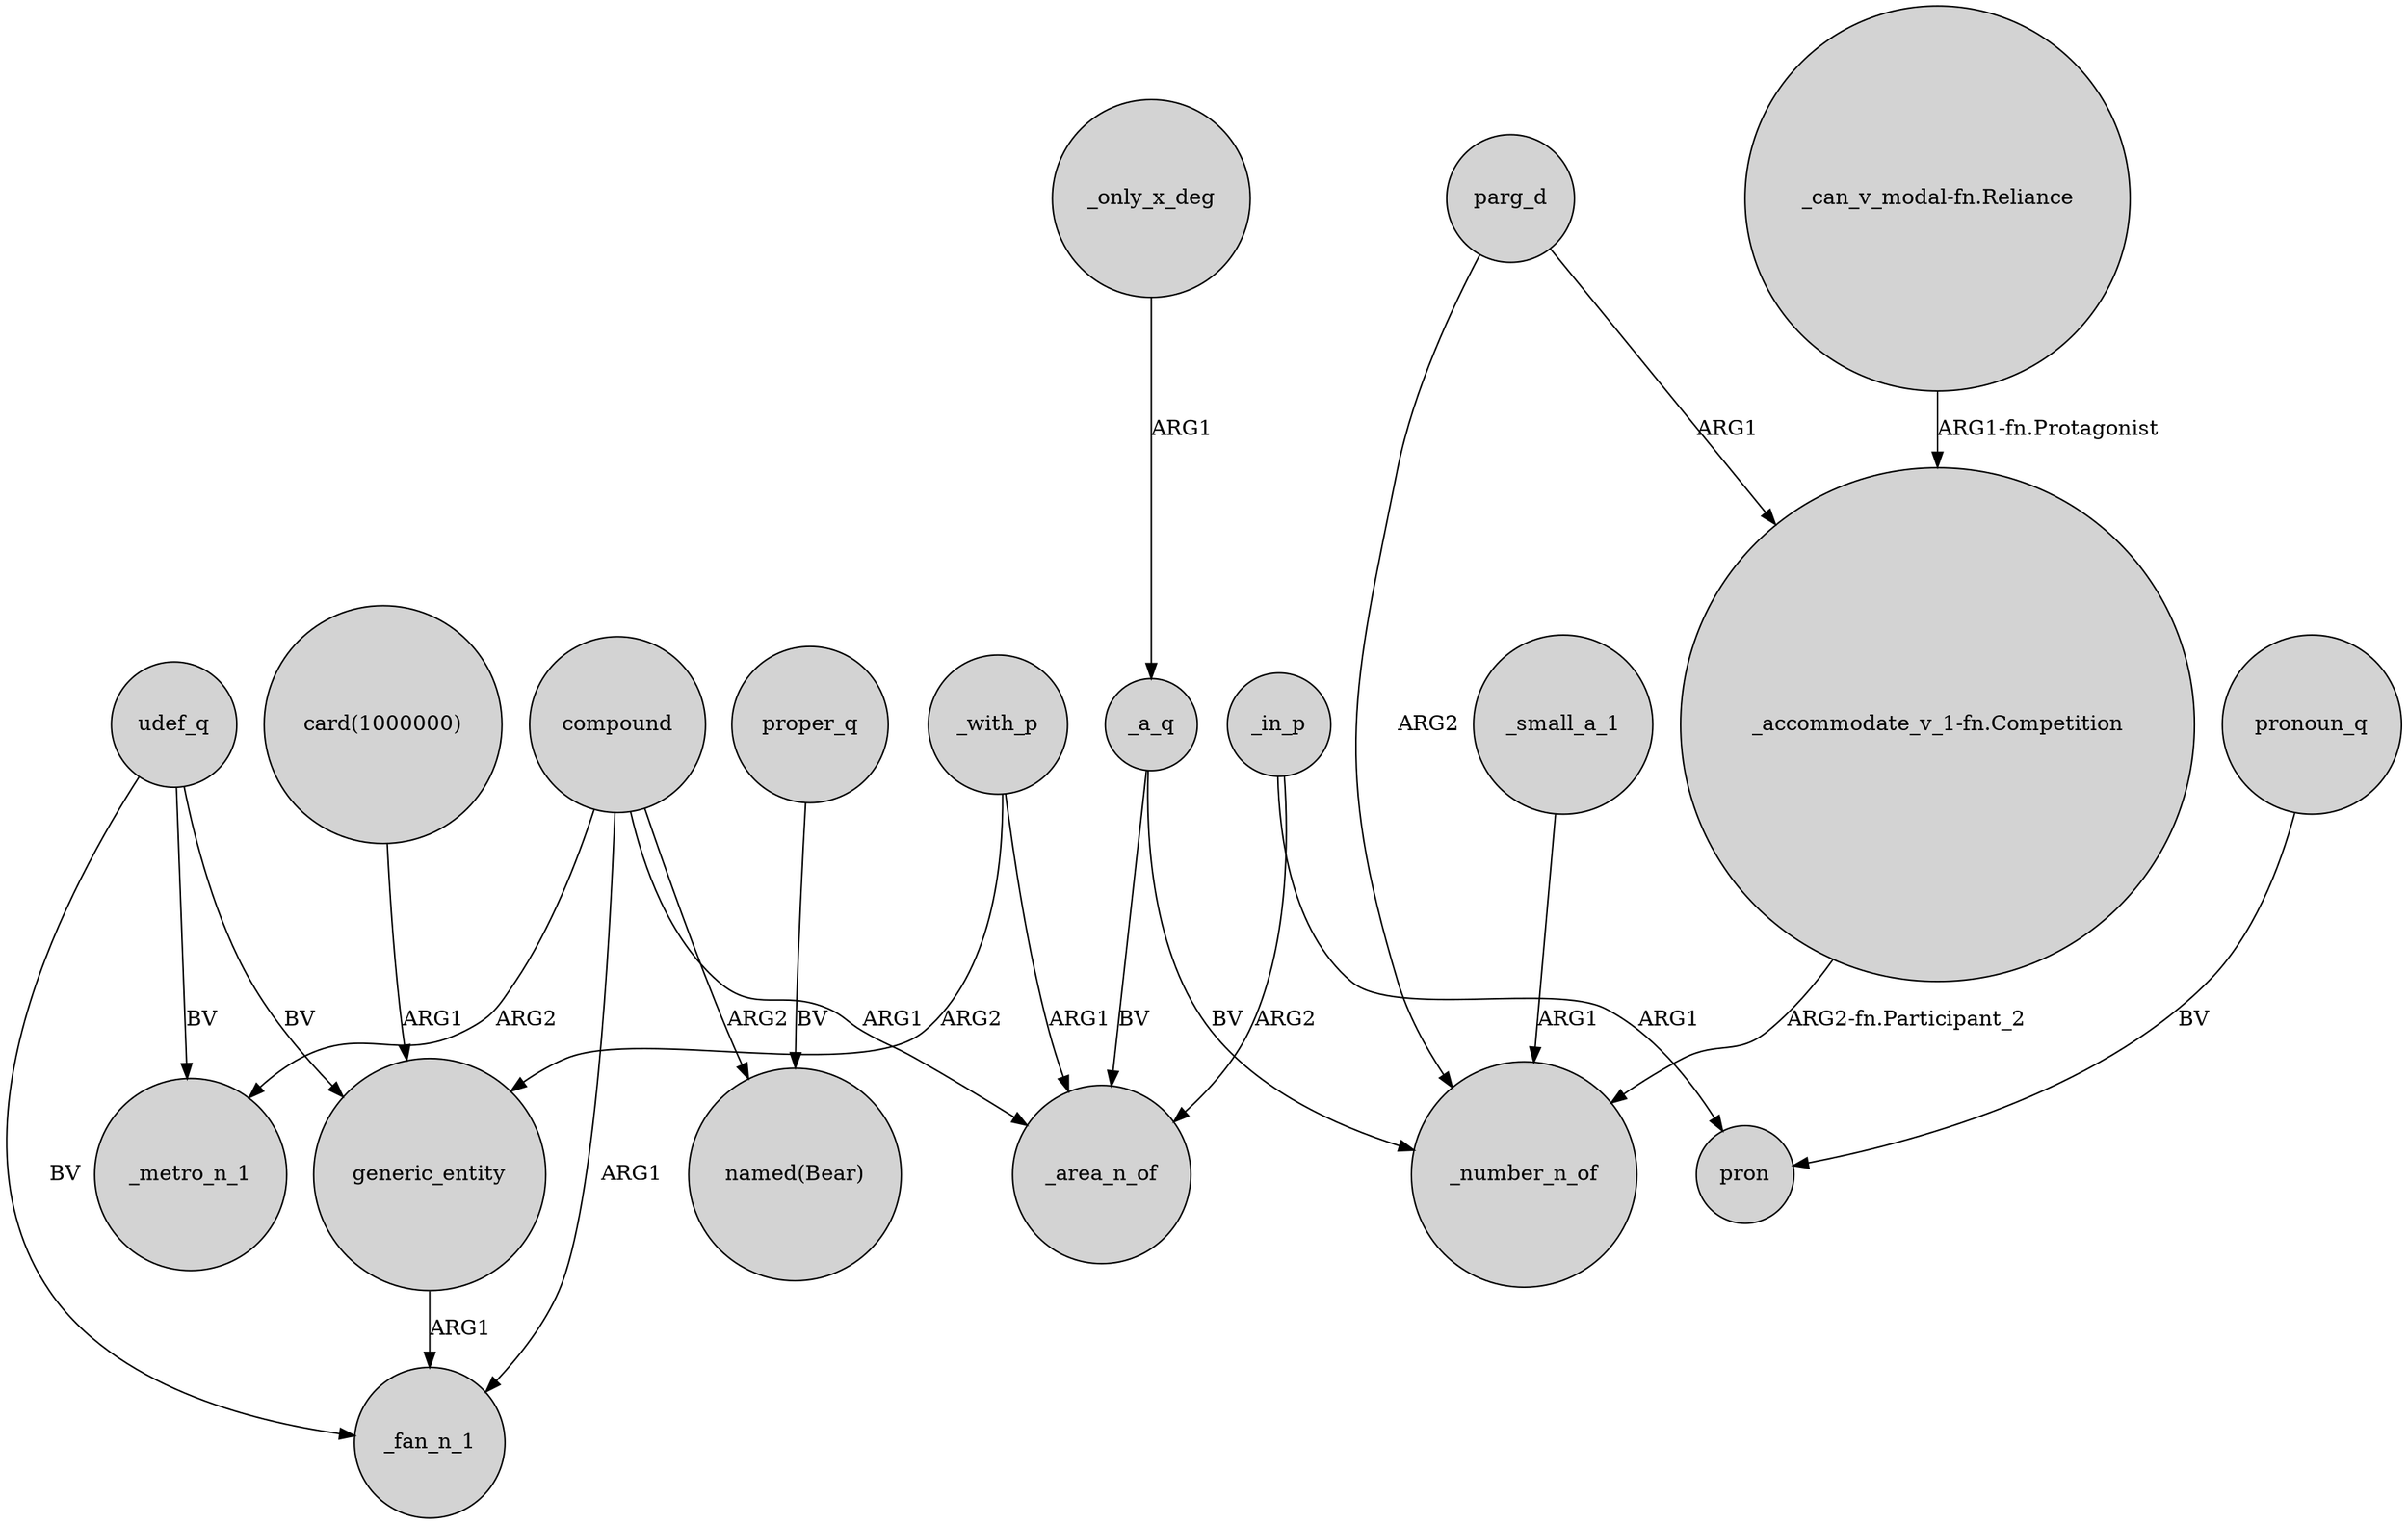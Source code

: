 digraph {
	node [shape=circle style=filled]
	compound -> _metro_n_1 [label=ARG2]
	"_can_v_modal-fn.Reliance" -> "_accommodate_v_1-fn.Competition" [label="ARG1-fn.Protagonist"]
	udef_q -> _metro_n_1 [label=BV]
	_a_q -> _area_n_of [label=BV]
	generic_entity -> _fan_n_1 [label=ARG1]
	udef_q -> generic_entity [label=BV]
	_with_p -> generic_entity [label=ARG2]
	_in_p -> _area_n_of [label=ARG2]
	compound -> "named(Bear)" [label=ARG2]
	pronoun_q -> pron [label=BV]
	compound -> _area_n_of [label=ARG1]
	"card(1000000)" -> generic_entity [label=ARG1]
	parg_d -> _number_n_of [label=ARG2]
	_with_p -> _area_n_of [label=ARG1]
	compound -> _fan_n_1 [label=ARG1]
	"_accommodate_v_1-fn.Competition" -> _number_n_of [label="ARG2-fn.Participant_2"]
	proper_q -> "named(Bear)" [label=BV]
	parg_d -> "_accommodate_v_1-fn.Competition" [label=ARG1]
	_small_a_1 -> _number_n_of [label=ARG1]
	udef_q -> _fan_n_1 [label=BV]
	_a_q -> _number_n_of [label=BV]
	_in_p -> pron [label=ARG1]
	_only_x_deg -> _a_q [label=ARG1]
}
